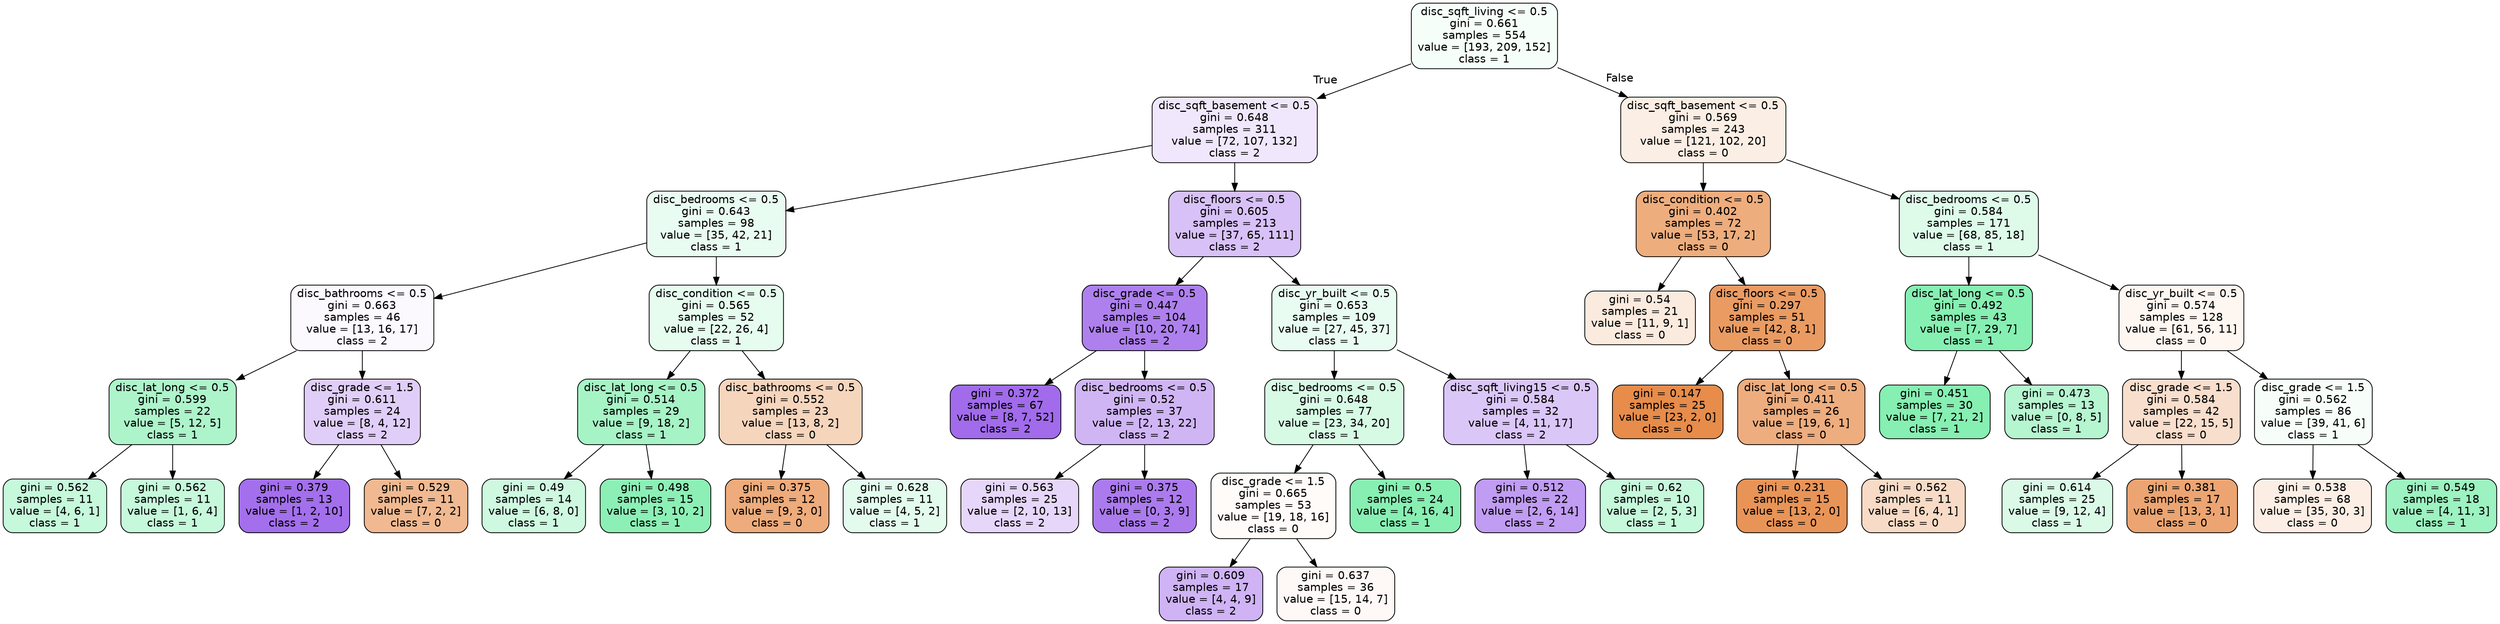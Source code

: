 digraph Tree {
node [shape=box, style="filled, rounded", color="black", fontname=helvetica] ;
edge [fontname=helvetica] ;
0 [label="disc_sqft_living <= 0.5\ngini = 0.661\nsamples = 554\nvalue = [193, 209, 152]\nclass = 1", fillcolor="#f6fef9"] ;
1 [label="disc_sqft_basement <= 0.5\ngini = 0.648\nsamples = 311\nvalue = [72, 107, 132]\nclass = 2", fillcolor="#f0e7fc"] ;
0 -> 1 [labeldistance=2.5, labelangle=45, headlabel="True"] ;
2 [label="disc_bedrooms <= 0.5\ngini = 0.643\nsamples = 98\nvalue = [35, 42, 21]\nclass = 1", fillcolor="#e9fcf1"] ;
1 -> 2 ;
3 [label="disc_bathrooms <= 0.5\ngini = 0.663\nsamples = 46\nvalue = [13, 16, 17]\nclass = 2", fillcolor="#fbf8fe"] ;
2 -> 3 ;
4 [label="disc_lat_long <= 0.5\ngini = 0.599\nsamples = 22\nvalue = [5, 12, 5]\nclass = 1", fillcolor="#adf4cb"] ;
3 -> 4 ;
5 [label="gini = 0.562\nsamples = 11\nvalue = [4, 6, 1]\nclass = 1", fillcolor="#c6f8db"] ;
4 -> 5 ;
6 [label="gini = 0.562\nsamples = 11\nvalue = [1, 6, 4]\nclass = 1", fillcolor="#c6f8db"] ;
4 -> 6 ;
7 [label="disc_grade <= 1.5\ngini = 0.611\nsamples = 24\nvalue = [8, 4, 12]\nclass = 2", fillcolor="#e0cef8"] ;
3 -> 7 ;
8 [label="gini = 0.379\nsamples = 13\nvalue = [1, 2, 10]\nclass = 2", fillcolor="#a36fec"] ;
7 -> 8 ;
9 [label="gini = 0.529\nsamples = 11\nvalue = [7, 2, 2]\nclass = 0", fillcolor="#f1b991"] ;
7 -> 9 ;
10 [label="disc_condition <= 0.5\ngini = 0.565\nsamples = 52\nvalue = [22, 26, 4]\nclass = 1", fillcolor="#e5fcee"] ;
2 -> 10 ;
11 [label="disc_lat_long <= 0.5\ngini = 0.514\nsamples = 29\nvalue = [9, 18, 2]\nclass = 1", fillcolor="#a6f3c6"] ;
10 -> 11 ;
12 [label="gini = 0.49\nsamples = 14\nvalue = [6, 8, 0]\nclass = 1", fillcolor="#cef8e0"] ;
11 -> 12 ;
13 [label="gini = 0.498\nsamples = 15\nvalue = [3, 10, 2]\nclass = 1", fillcolor="#8cf0b6"] ;
11 -> 13 ;
14 [label="disc_bathrooms <= 0.5\ngini = 0.552\nsamples = 23\nvalue = [13, 8, 2]\nclass = 0", fillcolor="#f6d5bd"] ;
10 -> 14 ;
15 [label="gini = 0.375\nsamples = 12\nvalue = [9, 3, 0]\nclass = 0", fillcolor="#eeab7b"] ;
14 -> 15 ;
16 [label="gini = 0.628\nsamples = 11\nvalue = [4, 5, 2]\nclass = 1", fillcolor="#e3fbed"] ;
14 -> 16 ;
17 [label="disc_floors <= 0.5\ngini = 0.605\nsamples = 213\nvalue = [37, 65, 111]\nclass = 2", fillcolor="#d8c1f7"] ;
1 -> 17 ;
18 [label="disc_grade <= 0.5\ngini = 0.447\nsamples = 104\nvalue = [10, 20, 74]\nclass = 2", fillcolor="#ae80ee"] ;
17 -> 18 ;
19 [label="gini = 0.372\nsamples = 67\nvalue = [8, 7, 52]\nclass = 2", fillcolor="#a16bec"] ;
18 -> 19 ;
20 [label="disc_bedrooms <= 0.5\ngini = 0.52\nsamples = 37\nvalue = [2, 13, 22]\nclass = 2", fillcolor="#d0b5f5"] ;
18 -> 20 ;
21 [label="gini = 0.563\nsamples = 25\nvalue = [2, 10, 13]\nclass = 2", fillcolor="#e6d7fa"] ;
20 -> 21 ;
22 [label="gini = 0.375\nsamples = 12\nvalue = [0, 3, 9]\nclass = 2", fillcolor="#ab7bee"] ;
20 -> 22 ;
23 [label="disc_yr_built <= 0.5\ngini = 0.653\nsamples = 109\nvalue = [27, 45, 37]\nclass = 1", fillcolor="#e9fcf1"] ;
17 -> 23 ;
24 [label="disc_bedrooms <= 0.5\ngini = 0.648\nsamples = 77\nvalue = [23, 34, 20]\nclass = 1", fillcolor="#d7fae5"] ;
23 -> 24 ;
25 [label="disc_grade <= 1.5\ngini = 0.665\nsamples = 53\nvalue = [19, 18, 16]\nclass = 0", fillcolor="#fefbf9"] ;
24 -> 25 ;
26 [label="gini = 0.609\nsamples = 17\nvalue = [4, 4, 9]\nclass = 2", fillcolor="#cfb3f5"] ;
25 -> 26 ;
27 [label="gini = 0.637\nsamples = 36\nvalue = [15, 14, 7]\nclass = 0", fillcolor="#fef9f6"] ;
25 -> 27 ;
28 [label="gini = 0.5\nsamples = 24\nvalue = [4, 16, 4]\nclass = 1", fillcolor="#88efb3"] ;
24 -> 28 ;
29 [label="disc_sqft_living15 <= 0.5\ngini = 0.584\nsamples = 32\nvalue = [4, 11, 17]\nclass = 2", fillcolor="#dbc6f8"] ;
23 -> 29 ;
30 [label="gini = 0.512\nsamples = 22\nvalue = [2, 6, 14]\nclass = 2", fillcolor="#c09cf2"] ;
29 -> 30 ;
31 [label="gini = 0.62\nsamples = 10\nvalue = [2, 5, 3]\nclass = 1", fillcolor="#c6f8db"] ;
29 -> 31 ;
32 [label="disc_sqft_basement <= 0.5\ngini = 0.569\nsamples = 243\nvalue = [121, 102, 20]\nclass = 0", fillcolor="#fbeee4"] ;
0 -> 32 [labeldistance=2.5, labelangle=-45, headlabel="False"] ;
33 [label="disc_condition <= 0.5\ngini = 0.402\nsamples = 72\nvalue = [53, 17, 2]\nclass = 0", fillcolor="#eead7d"] ;
32 -> 33 ;
34 [label="gini = 0.54\nsamples = 21\nvalue = [11, 9, 1]\nclass = 0", fillcolor="#fbeade"] ;
33 -> 34 ;
35 [label="disc_floors <= 0.5\ngini = 0.297\nsamples = 51\nvalue = [42, 8, 1]\nclass = 0", fillcolor="#ea9b62"] ;
33 -> 35 ;
36 [label="gini = 0.147\nsamples = 25\nvalue = [23, 2, 0]\nclass = 0", fillcolor="#e78c4a"] ;
35 -> 36 ;
37 [label="disc_lat_long <= 0.5\ngini = 0.411\nsamples = 26\nvalue = [19, 6, 1]\nclass = 0", fillcolor="#eead7e"] ;
35 -> 37 ;
38 [label="gini = 0.231\nsamples = 15\nvalue = [13, 2, 0]\nclass = 0", fillcolor="#e99457"] ;
37 -> 38 ;
39 [label="gini = 0.562\nsamples = 11\nvalue = [6, 4, 1]\nclass = 0", fillcolor="#f8dbc6"] ;
37 -> 39 ;
40 [label="disc_bedrooms <= 0.5\ngini = 0.584\nsamples = 171\nvalue = [68, 85, 18]\nclass = 1", fillcolor="#defbea"] ;
32 -> 40 ;
41 [label="disc_lat_long <= 0.5\ngini = 0.492\nsamples = 43\nvalue = [7, 29, 7]\nclass = 1", fillcolor="#86efb2"] ;
40 -> 41 ;
42 [label="gini = 0.451\nsamples = 30\nvalue = [7, 21, 2]\nclass = 1", fillcolor="#86efb2"] ;
41 -> 42 ;
43 [label="gini = 0.473\nsamples = 13\nvalue = [0, 8, 5]\nclass = 1", fillcolor="#b5f5d0"] ;
41 -> 43 ;
44 [label="disc_yr_built <= 0.5\ngini = 0.574\nsamples = 128\nvalue = [61, 56, 11]\nclass = 0", fillcolor="#fdf6f1"] ;
40 -> 44 ;
45 [label="disc_grade <= 1.5\ngini = 0.584\nsamples = 42\nvalue = [22, 15, 5]\nclass = 0", fillcolor="#f8decc"] ;
44 -> 45 ;
46 [label="gini = 0.614\nsamples = 25\nvalue = [9, 12, 4]\nclass = 1", fillcolor="#dafae7"] ;
45 -> 46 ;
47 [label="gini = 0.381\nsamples = 17\nvalue = [13, 3, 1]\nclass = 0", fillcolor="#eca572"] ;
45 -> 47 ;
48 [label="disc_grade <= 1.5\ngini = 0.562\nsamples = 86\nvalue = [39, 41, 6]\nclass = 1", fillcolor="#f7fefa"] ;
44 -> 48 ;
49 [label="gini = 0.538\nsamples = 68\nvalue = [35, 30, 3]\nclass = 0", fillcolor="#fceee5"] ;
48 -> 49 ;
50 [label="gini = 0.549\nsamples = 18\nvalue = [4, 11, 3]\nclass = 1", fillcolor="#9cf2c0"] ;
48 -> 50 ;
}